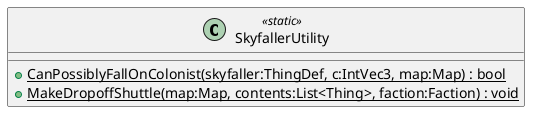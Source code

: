 @startuml
class SkyfallerUtility <<static>> {
    + {static} CanPossiblyFallOnColonist(skyfaller:ThingDef, c:IntVec3, map:Map) : bool
    + {static} MakeDropoffShuttle(map:Map, contents:List<Thing>, faction:Faction) : void
}
@enduml
